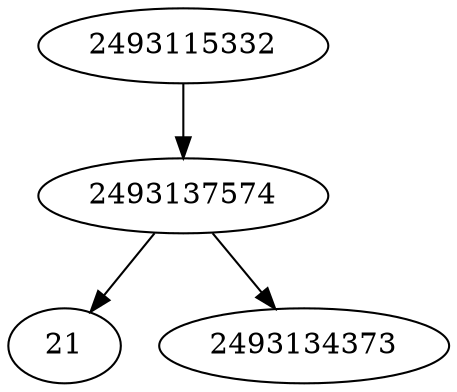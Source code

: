 strict digraph  {
21;
2493115332;
2493134373;
2493137574;
2493115332 -> 2493137574;
2493137574 -> 21;
2493137574 -> 2493134373;
}
